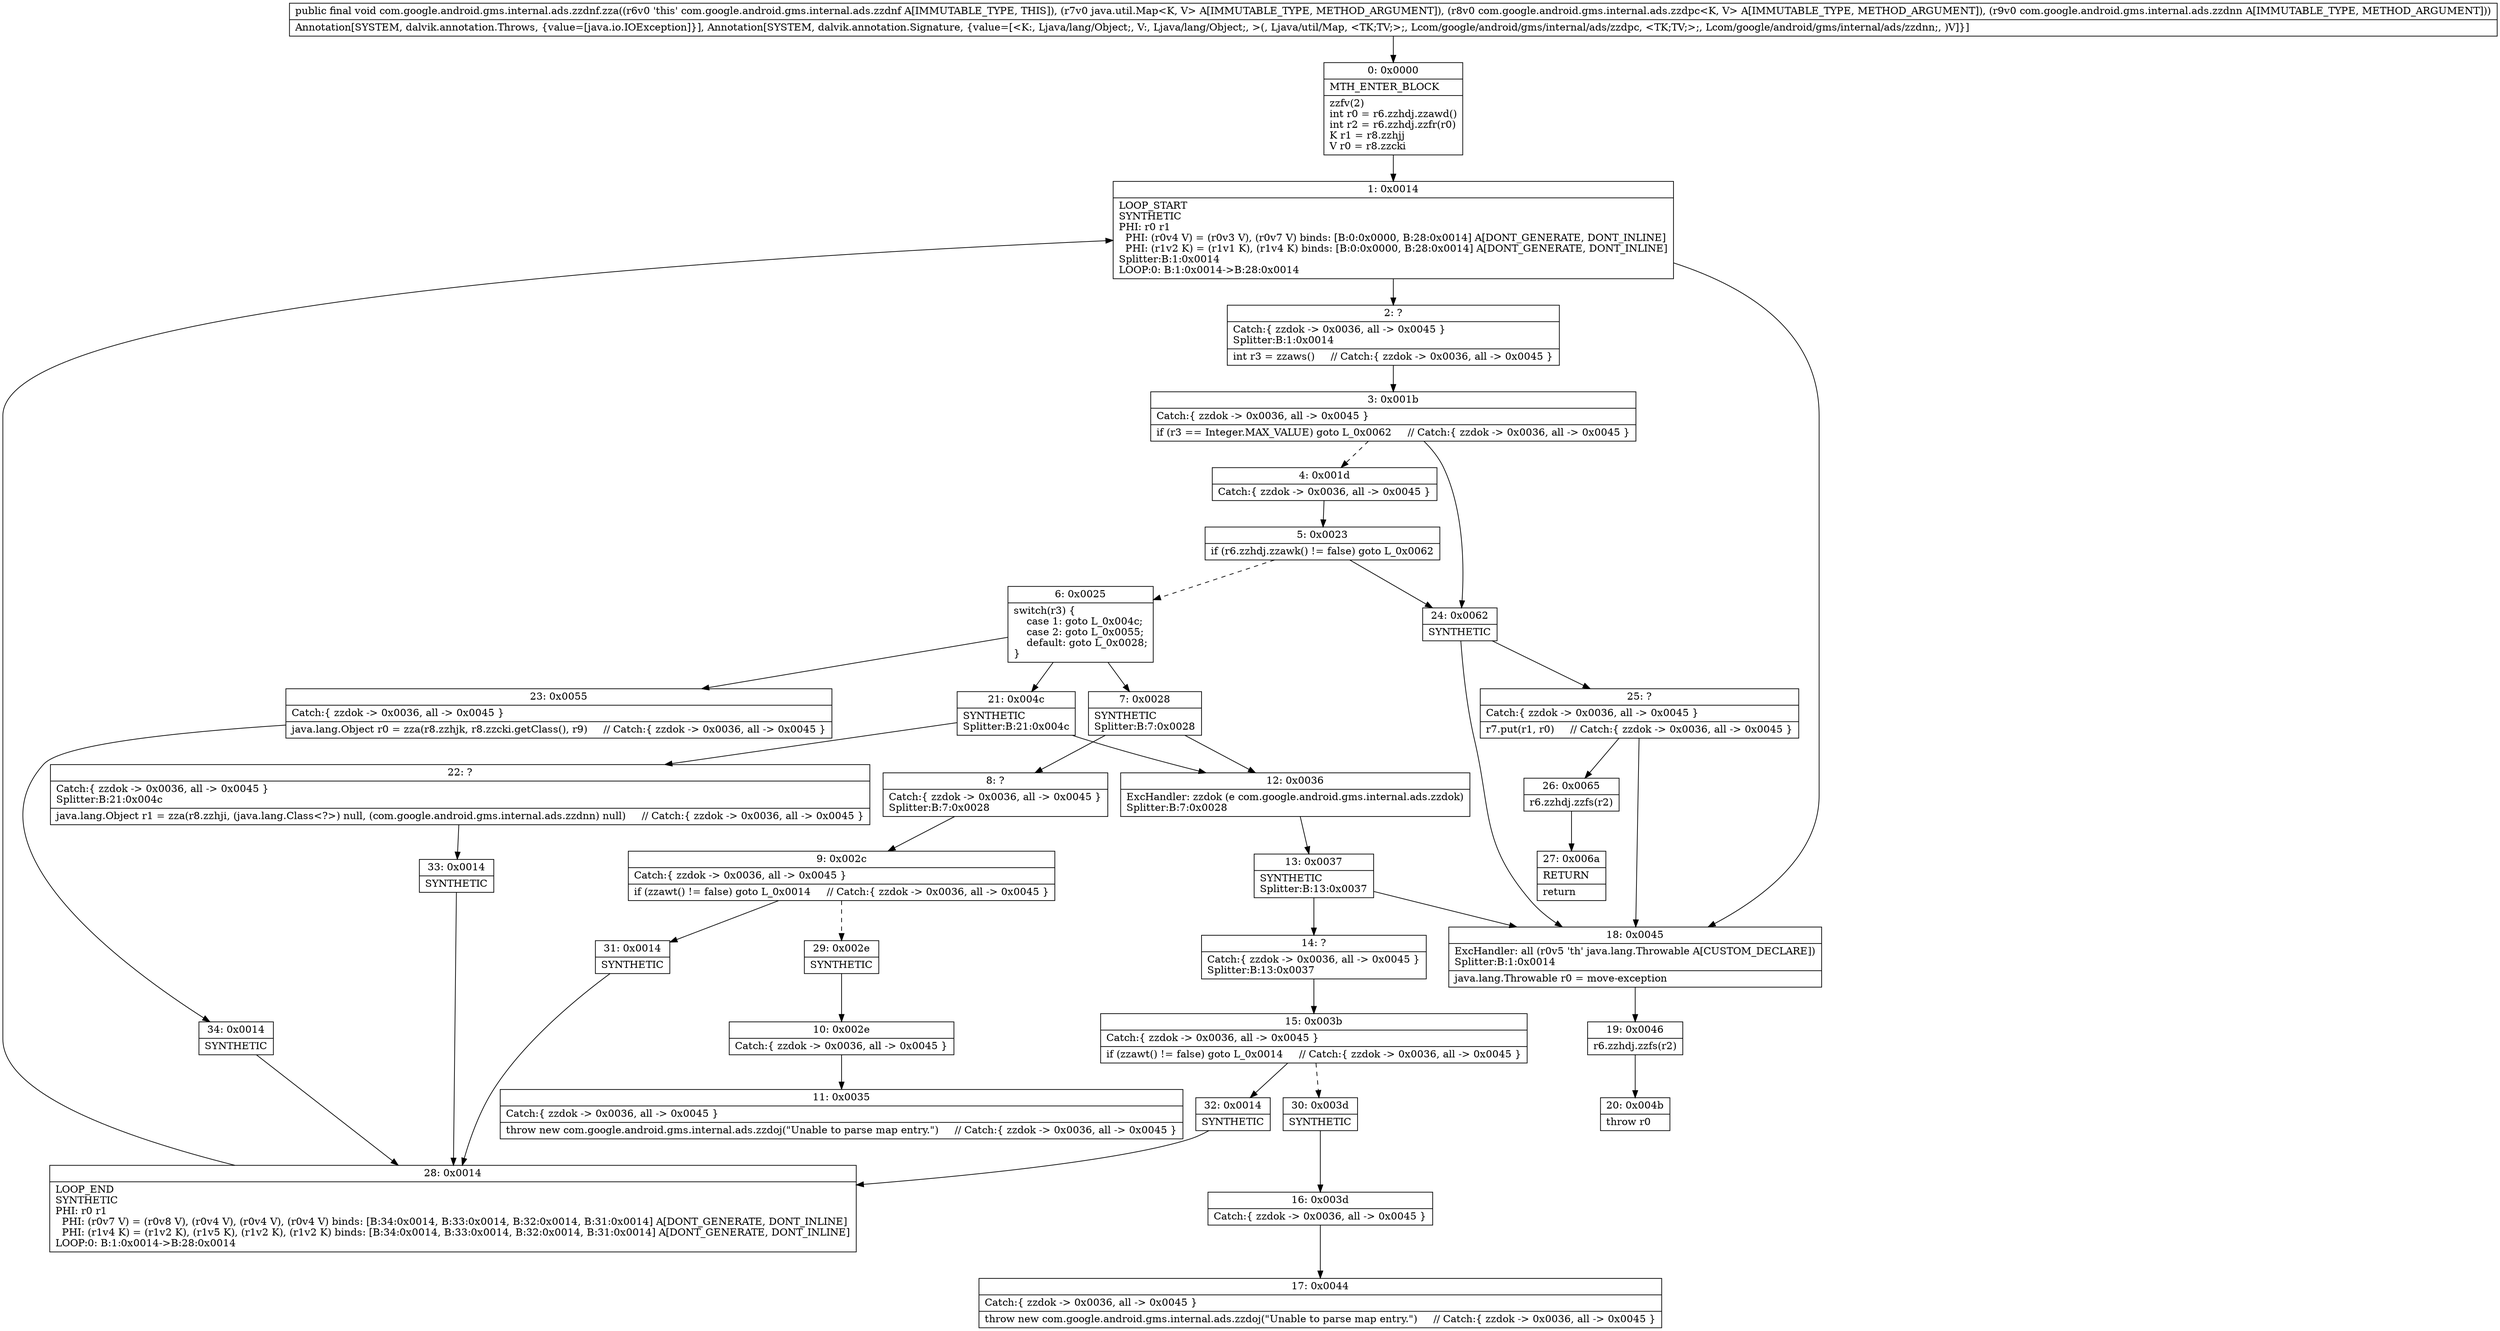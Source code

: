digraph "CFG forcom.google.android.gms.internal.ads.zzdnf.zza(Ljava\/util\/Map;Lcom\/google\/android\/gms\/internal\/ads\/zzdpc;Lcom\/google\/android\/gms\/internal\/ads\/zzdnn;)V" {
Node_0 [shape=record,label="{0\:\ 0x0000|MTH_ENTER_BLOCK\l|zzfv(2)\lint r0 = r6.zzhdj.zzawd()\lint r2 = r6.zzhdj.zzfr(r0)\lK r1 = r8.zzhjj\lV r0 = r8.zzcki\l}"];
Node_1 [shape=record,label="{1\:\ 0x0014|LOOP_START\lSYNTHETIC\lPHI: r0 r1 \l  PHI: (r0v4 V) = (r0v3 V), (r0v7 V) binds: [B:0:0x0000, B:28:0x0014] A[DONT_GENERATE, DONT_INLINE]\l  PHI: (r1v2 K) = (r1v1 K), (r1v4 K) binds: [B:0:0x0000, B:28:0x0014] A[DONT_GENERATE, DONT_INLINE]\lSplitter:B:1:0x0014\lLOOP:0: B:1:0x0014\-\>B:28:0x0014\l}"];
Node_2 [shape=record,label="{2\:\ ?|Catch:\{ zzdok \-\> 0x0036, all \-\> 0x0045 \}\lSplitter:B:1:0x0014\l|int r3 = zzaws()     \/\/ Catch:\{ zzdok \-\> 0x0036, all \-\> 0x0045 \}\l}"];
Node_3 [shape=record,label="{3\:\ 0x001b|Catch:\{ zzdok \-\> 0x0036, all \-\> 0x0045 \}\l|if (r3 == Integer.MAX_VALUE) goto L_0x0062     \/\/ Catch:\{ zzdok \-\> 0x0036, all \-\> 0x0045 \}\l}"];
Node_4 [shape=record,label="{4\:\ 0x001d|Catch:\{ zzdok \-\> 0x0036, all \-\> 0x0045 \}\l}"];
Node_5 [shape=record,label="{5\:\ 0x0023|if (r6.zzhdj.zzawk() != false) goto L_0x0062\l}"];
Node_6 [shape=record,label="{6\:\ 0x0025|switch(r3) \{\l    case 1: goto L_0x004c;\l    case 2: goto L_0x0055;\l    default: goto L_0x0028;\l\}\l}"];
Node_7 [shape=record,label="{7\:\ 0x0028|SYNTHETIC\lSplitter:B:7:0x0028\l}"];
Node_8 [shape=record,label="{8\:\ ?|Catch:\{ zzdok \-\> 0x0036, all \-\> 0x0045 \}\lSplitter:B:7:0x0028\l}"];
Node_9 [shape=record,label="{9\:\ 0x002c|Catch:\{ zzdok \-\> 0x0036, all \-\> 0x0045 \}\l|if (zzawt() != false) goto L_0x0014     \/\/ Catch:\{ zzdok \-\> 0x0036, all \-\> 0x0045 \}\l}"];
Node_10 [shape=record,label="{10\:\ 0x002e|Catch:\{ zzdok \-\> 0x0036, all \-\> 0x0045 \}\l}"];
Node_11 [shape=record,label="{11\:\ 0x0035|Catch:\{ zzdok \-\> 0x0036, all \-\> 0x0045 \}\l|throw new com.google.android.gms.internal.ads.zzdoj(\"Unable to parse map entry.\")     \/\/ Catch:\{ zzdok \-\> 0x0036, all \-\> 0x0045 \}\l}"];
Node_12 [shape=record,label="{12\:\ 0x0036|ExcHandler: zzdok (e com.google.android.gms.internal.ads.zzdok)\lSplitter:B:7:0x0028\l}"];
Node_13 [shape=record,label="{13\:\ 0x0037|SYNTHETIC\lSplitter:B:13:0x0037\l}"];
Node_14 [shape=record,label="{14\:\ ?|Catch:\{ zzdok \-\> 0x0036, all \-\> 0x0045 \}\lSplitter:B:13:0x0037\l}"];
Node_15 [shape=record,label="{15\:\ 0x003b|Catch:\{ zzdok \-\> 0x0036, all \-\> 0x0045 \}\l|if (zzawt() != false) goto L_0x0014     \/\/ Catch:\{ zzdok \-\> 0x0036, all \-\> 0x0045 \}\l}"];
Node_16 [shape=record,label="{16\:\ 0x003d|Catch:\{ zzdok \-\> 0x0036, all \-\> 0x0045 \}\l}"];
Node_17 [shape=record,label="{17\:\ 0x0044|Catch:\{ zzdok \-\> 0x0036, all \-\> 0x0045 \}\l|throw new com.google.android.gms.internal.ads.zzdoj(\"Unable to parse map entry.\")     \/\/ Catch:\{ zzdok \-\> 0x0036, all \-\> 0x0045 \}\l}"];
Node_18 [shape=record,label="{18\:\ 0x0045|ExcHandler: all (r0v5 'th' java.lang.Throwable A[CUSTOM_DECLARE])\lSplitter:B:1:0x0014\l|java.lang.Throwable r0 = move\-exception\l}"];
Node_19 [shape=record,label="{19\:\ 0x0046|r6.zzhdj.zzfs(r2)\l}"];
Node_20 [shape=record,label="{20\:\ 0x004b|throw r0\l}"];
Node_21 [shape=record,label="{21\:\ 0x004c|SYNTHETIC\lSplitter:B:21:0x004c\l}"];
Node_22 [shape=record,label="{22\:\ ?|Catch:\{ zzdok \-\> 0x0036, all \-\> 0x0045 \}\lSplitter:B:21:0x004c\l|java.lang.Object r1 = zza(r8.zzhji, (java.lang.Class\<?\>) null, (com.google.android.gms.internal.ads.zzdnn) null)     \/\/ Catch:\{ zzdok \-\> 0x0036, all \-\> 0x0045 \}\l}"];
Node_23 [shape=record,label="{23\:\ 0x0055|Catch:\{ zzdok \-\> 0x0036, all \-\> 0x0045 \}\l|java.lang.Object r0 = zza(r8.zzhjk, r8.zzcki.getClass(), r9)     \/\/ Catch:\{ zzdok \-\> 0x0036, all \-\> 0x0045 \}\l}"];
Node_24 [shape=record,label="{24\:\ 0x0062|SYNTHETIC\l}"];
Node_25 [shape=record,label="{25\:\ ?|Catch:\{ zzdok \-\> 0x0036, all \-\> 0x0045 \}\l|r7.put(r1, r0)     \/\/ Catch:\{ zzdok \-\> 0x0036, all \-\> 0x0045 \}\l}"];
Node_26 [shape=record,label="{26\:\ 0x0065|r6.zzhdj.zzfs(r2)\l}"];
Node_27 [shape=record,label="{27\:\ 0x006a|RETURN\l|return\l}"];
Node_28 [shape=record,label="{28\:\ 0x0014|LOOP_END\lSYNTHETIC\lPHI: r0 r1 \l  PHI: (r0v7 V) = (r0v8 V), (r0v4 V), (r0v4 V), (r0v4 V) binds: [B:34:0x0014, B:33:0x0014, B:32:0x0014, B:31:0x0014] A[DONT_GENERATE, DONT_INLINE]\l  PHI: (r1v4 K) = (r1v2 K), (r1v5 K), (r1v2 K), (r1v2 K) binds: [B:34:0x0014, B:33:0x0014, B:32:0x0014, B:31:0x0014] A[DONT_GENERATE, DONT_INLINE]\lLOOP:0: B:1:0x0014\-\>B:28:0x0014\l}"];
Node_29 [shape=record,label="{29\:\ 0x002e|SYNTHETIC\l}"];
Node_30 [shape=record,label="{30\:\ 0x003d|SYNTHETIC\l}"];
Node_31 [shape=record,label="{31\:\ 0x0014|SYNTHETIC\l}"];
Node_32 [shape=record,label="{32\:\ 0x0014|SYNTHETIC\l}"];
Node_33 [shape=record,label="{33\:\ 0x0014|SYNTHETIC\l}"];
Node_34 [shape=record,label="{34\:\ 0x0014|SYNTHETIC\l}"];
MethodNode[shape=record,label="{public final void com.google.android.gms.internal.ads.zzdnf.zza((r6v0 'this' com.google.android.gms.internal.ads.zzdnf A[IMMUTABLE_TYPE, THIS]), (r7v0 java.util.Map\<K, V\> A[IMMUTABLE_TYPE, METHOD_ARGUMENT]), (r8v0 com.google.android.gms.internal.ads.zzdpc\<K, V\> A[IMMUTABLE_TYPE, METHOD_ARGUMENT]), (r9v0 com.google.android.gms.internal.ads.zzdnn A[IMMUTABLE_TYPE, METHOD_ARGUMENT]))  | Annotation[SYSTEM, dalvik.annotation.Throws, \{value=[java.io.IOException]\}], Annotation[SYSTEM, dalvik.annotation.Signature, \{value=[\<K:, Ljava\/lang\/Object;, V:, Ljava\/lang\/Object;, \>(, Ljava\/util\/Map, \<TK;TV;\>;, Lcom\/google\/android\/gms\/internal\/ads\/zzdpc, \<TK;TV;\>;, Lcom\/google\/android\/gms\/internal\/ads\/zzdnn;, )V]\}]\l}"];
MethodNode -> Node_0;
Node_0 -> Node_1;
Node_1 -> Node_2;
Node_1 -> Node_18;
Node_2 -> Node_3;
Node_3 -> Node_4[style=dashed];
Node_3 -> Node_24;
Node_4 -> Node_5;
Node_5 -> Node_6[style=dashed];
Node_5 -> Node_24;
Node_6 -> Node_7;
Node_6 -> Node_21;
Node_6 -> Node_23;
Node_7 -> Node_8;
Node_7 -> Node_12;
Node_8 -> Node_9;
Node_9 -> Node_29[style=dashed];
Node_9 -> Node_31;
Node_10 -> Node_11;
Node_12 -> Node_13;
Node_13 -> Node_14;
Node_13 -> Node_18;
Node_14 -> Node_15;
Node_15 -> Node_30[style=dashed];
Node_15 -> Node_32;
Node_16 -> Node_17;
Node_18 -> Node_19;
Node_19 -> Node_20;
Node_21 -> Node_22;
Node_21 -> Node_12;
Node_22 -> Node_33;
Node_23 -> Node_34;
Node_24 -> Node_25;
Node_24 -> Node_18;
Node_25 -> Node_26;
Node_25 -> Node_18;
Node_26 -> Node_27;
Node_28 -> Node_1;
Node_29 -> Node_10;
Node_30 -> Node_16;
Node_31 -> Node_28;
Node_32 -> Node_28;
Node_33 -> Node_28;
Node_34 -> Node_28;
}

